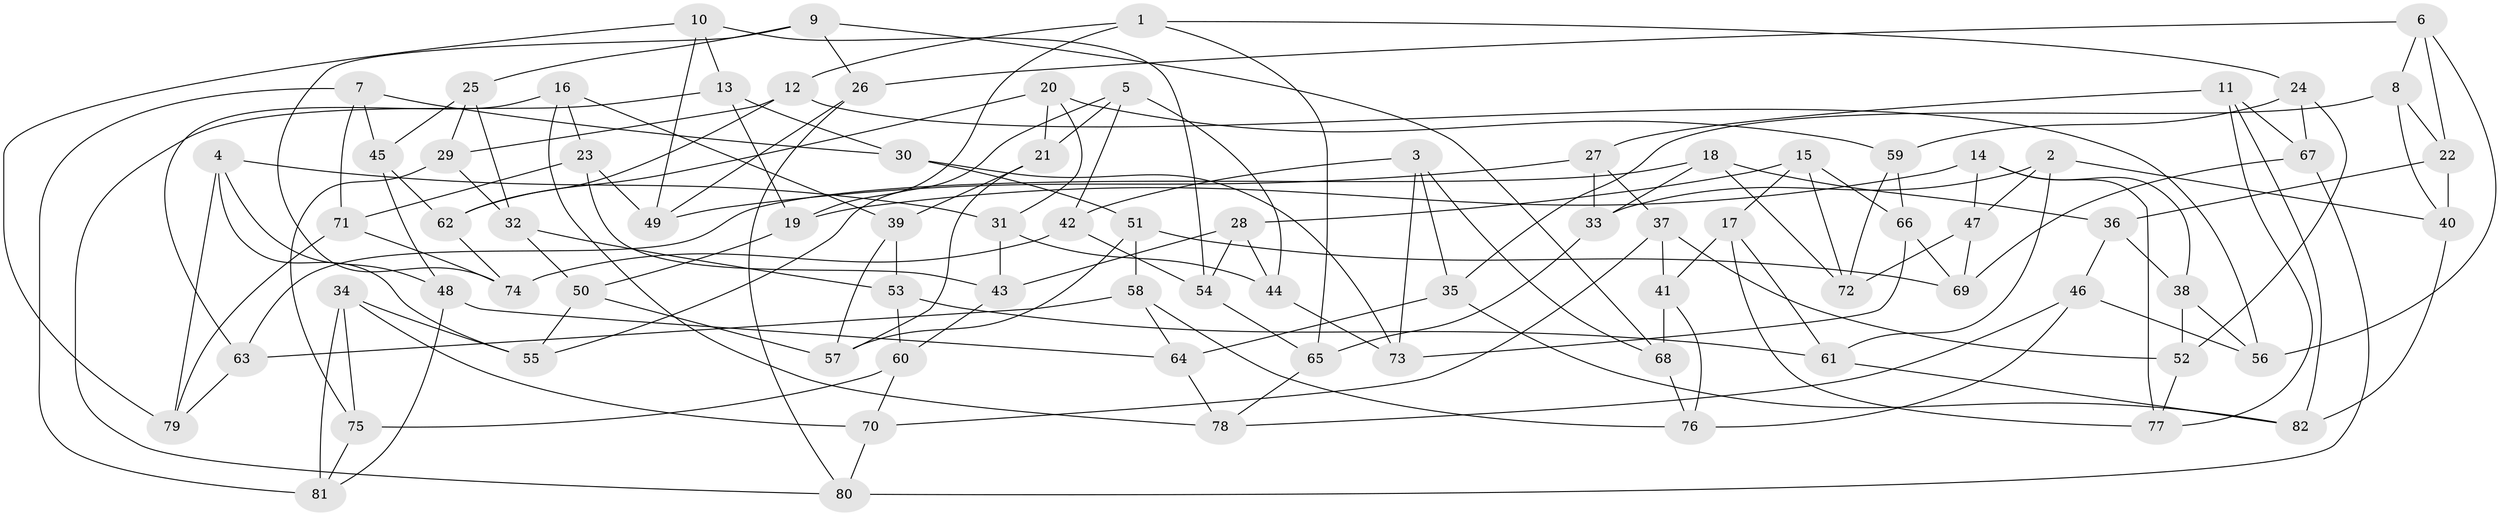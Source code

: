 // Generated by graph-tools (version 1.1) at 2025/11/02/27/25 16:11:45]
// undirected, 82 vertices, 164 edges
graph export_dot {
graph [start="1"]
  node [color=gray90,style=filled];
  1;
  2;
  3;
  4;
  5;
  6;
  7;
  8;
  9;
  10;
  11;
  12;
  13;
  14;
  15;
  16;
  17;
  18;
  19;
  20;
  21;
  22;
  23;
  24;
  25;
  26;
  27;
  28;
  29;
  30;
  31;
  32;
  33;
  34;
  35;
  36;
  37;
  38;
  39;
  40;
  41;
  42;
  43;
  44;
  45;
  46;
  47;
  48;
  49;
  50;
  51;
  52;
  53;
  54;
  55;
  56;
  57;
  58;
  59;
  60;
  61;
  62;
  63;
  64;
  65;
  66;
  67;
  68;
  69;
  70;
  71;
  72;
  73;
  74;
  75;
  76;
  77;
  78;
  79;
  80;
  81;
  82;
  1 -- 24;
  1 -- 65;
  1 -- 12;
  1 -- 19;
  2 -- 47;
  2 -- 40;
  2 -- 61;
  2 -- 33;
  3 -- 73;
  3 -- 68;
  3 -- 35;
  3 -- 42;
  4 -- 31;
  4 -- 55;
  4 -- 48;
  4 -- 79;
  5 -- 21;
  5 -- 55;
  5 -- 44;
  5 -- 42;
  6 -- 8;
  6 -- 22;
  6 -- 26;
  6 -- 56;
  7 -- 71;
  7 -- 45;
  7 -- 30;
  7 -- 81;
  8 -- 22;
  8 -- 40;
  8 -- 35;
  9 -- 74;
  9 -- 26;
  9 -- 68;
  9 -- 25;
  10 -- 49;
  10 -- 13;
  10 -- 54;
  10 -- 79;
  11 -- 67;
  11 -- 82;
  11 -- 77;
  11 -- 27;
  12 -- 29;
  12 -- 56;
  12 -- 62;
  13 -- 30;
  13 -- 80;
  13 -- 19;
  14 -- 77;
  14 -- 47;
  14 -- 19;
  14 -- 38;
  15 -- 17;
  15 -- 28;
  15 -- 72;
  15 -- 66;
  16 -- 39;
  16 -- 78;
  16 -- 23;
  16 -- 63;
  17 -- 61;
  17 -- 77;
  17 -- 41;
  18 -- 72;
  18 -- 33;
  18 -- 63;
  18 -- 36;
  19 -- 50;
  20 -- 59;
  20 -- 21;
  20 -- 62;
  20 -- 31;
  21 -- 39;
  21 -- 57;
  22 -- 36;
  22 -- 40;
  23 -- 49;
  23 -- 43;
  23 -- 71;
  24 -- 67;
  24 -- 52;
  24 -- 59;
  25 -- 29;
  25 -- 45;
  25 -- 32;
  26 -- 49;
  26 -- 80;
  27 -- 49;
  27 -- 37;
  27 -- 33;
  28 -- 44;
  28 -- 43;
  28 -- 54;
  29 -- 32;
  29 -- 75;
  30 -- 51;
  30 -- 73;
  31 -- 43;
  31 -- 44;
  32 -- 50;
  32 -- 53;
  33 -- 65;
  34 -- 70;
  34 -- 55;
  34 -- 75;
  34 -- 81;
  35 -- 64;
  35 -- 82;
  36 -- 38;
  36 -- 46;
  37 -- 70;
  37 -- 52;
  37 -- 41;
  38 -- 52;
  38 -- 56;
  39 -- 57;
  39 -- 53;
  40 -- 82;
  41 -- 68;
  41 -- 76;
  42 -- 54;
  42 -- 74;
  43 -- 60;
  44 -- 73;
  45 -- 62;
  45 -- 48;
  46 -- 78;
  46 -- 76;
  46 -- 56;
  47 -- 69;
  47 -- 72;
  48 -- 64;
  48 -- 81;
  50 -- 55;
  50 -- 57;
  51 -- 69;
  51 -- 58;
  51 -- 57;
  52 -- 77;
  53 -- 61;
  53 -- 60;
  54 -- 65;
  58 -- 76;
  58 -- 63;
  58 -- 64;
  59 -- 66;
  59 -- 72;
  60 -- 75;
  60 -- 70;
  61 -- 82;
  62 -- 74;
  63 -- 79;
  64 -- 78;
  65 -- 78;
  66 -- 69;
  66 -- 73;
  67 -- 69;
  67 -- 80;
  68 -- 76;
  70 -- 80;
  71 -- 74;
  71 -- 79;
  75 -- 81;
}
